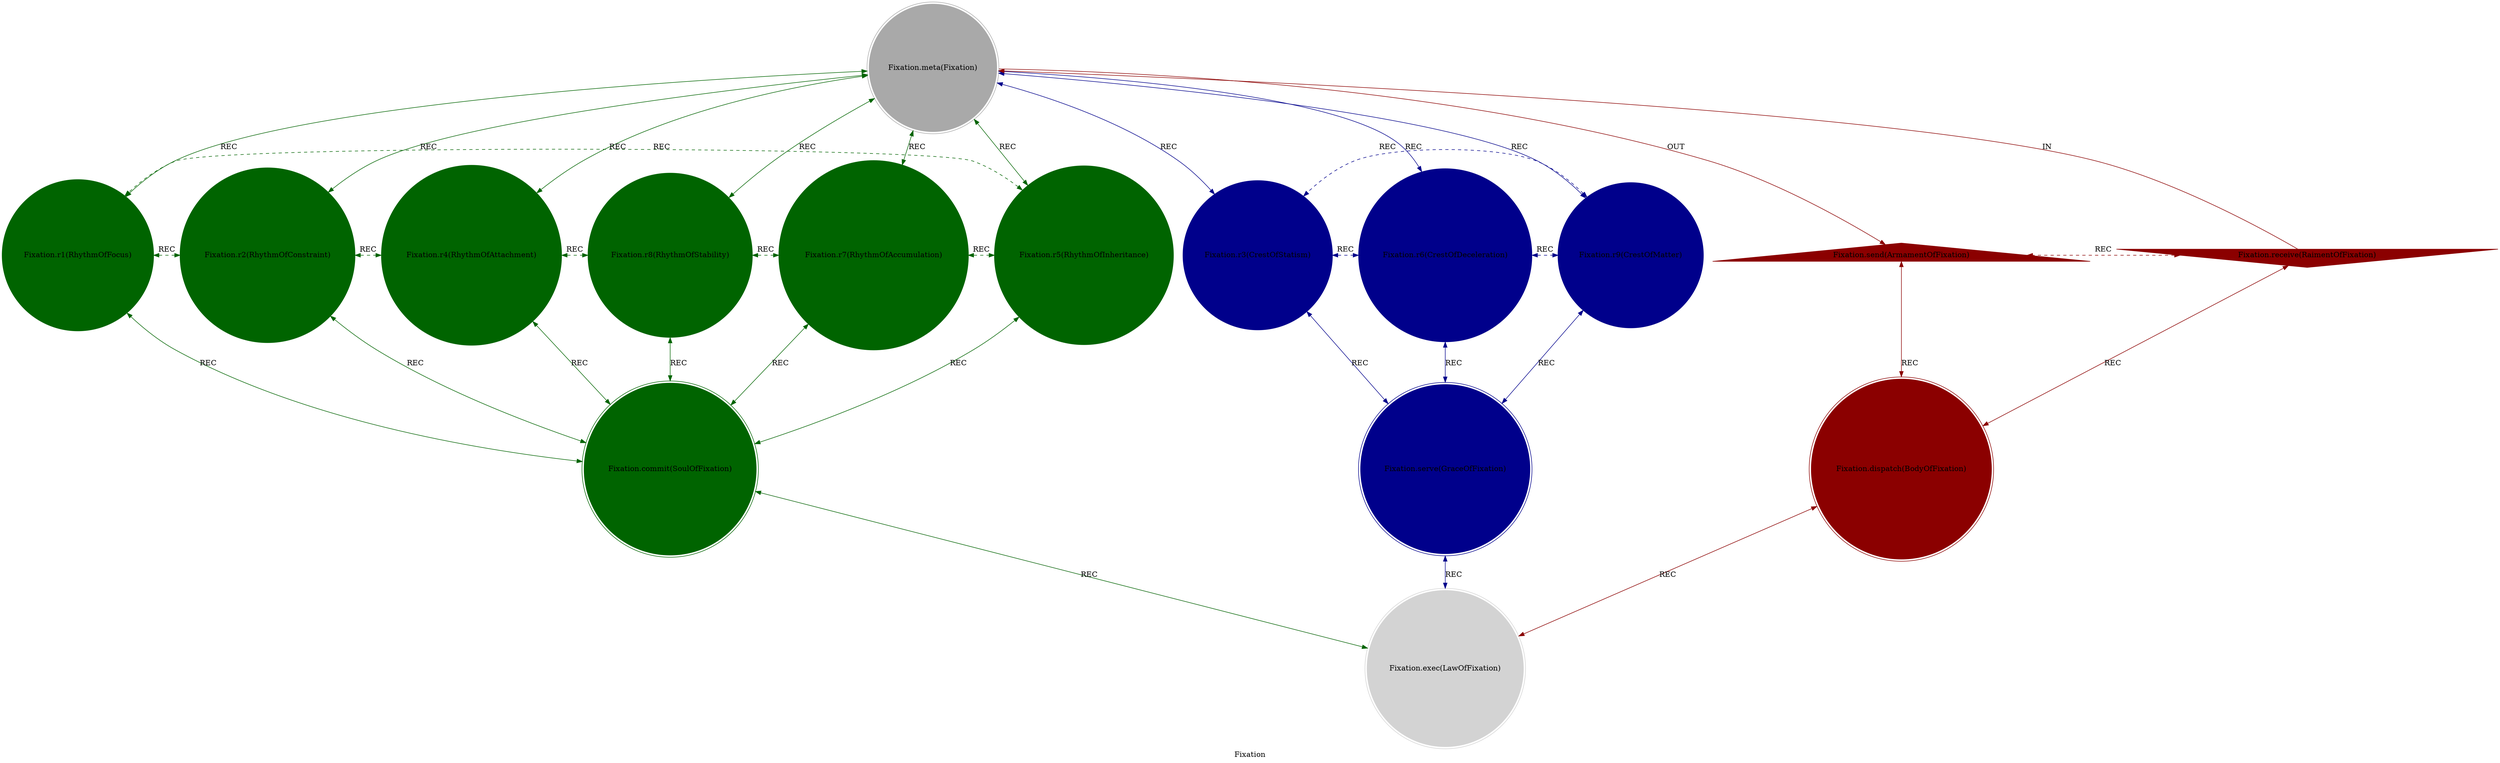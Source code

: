 strict digraph FixationFactor {
    style = filled;
    color = lightgray;
    node [shape = circle; style = filled; color = lightgreen;];
    edge [color = darkgray;];
    label = "Fixation";
    comment = "The cosmic heartbeat that gives rhythm to existence. Tha, the Temporal Sovereign, conducts the great symphony of time—transforming fleeting moments into enduring patterns, chaos into constancy, and potential into permanent form.";
    
    spark_0_t [label = "Fixation.meta(Fixation)";comment = "Tha, The Goddess of Rhythm. The living embodiment of temporal persistence—not as stagnation, but as the sacred pulse that gives structure to time itself. She is the great metronome of the cosmos, the conductor of reality's enduring symphony.";shape = doublecircle;color = darkgray;];
    spark_1_t [label = "Fixation.r1(RhythmOfFocus)";comment = "The First Beat: The Sacred Attention. The act of selecting a specific frequency from the cosmic noise—giving a pattern the initial momentum to emerge from chaos. This is the universe learning to listen to its own heartbeat.";color = darkgreen;];
    spark_2_t [label = "Fixation.r2(RhythmOfConstraint)";comment = "The Second Beat: The Defining Boundary. Establishing the precise parameters of the rhythm—its amplitude, wavelength, and scope. This is the moment potential gains definition, like a sculptor finding the shape within the marble.";color = darkgreen;];
    spark_4_t [label = "Fixation.r4(RhythmOfAttachment)";comment = "The Third Beat: The Cosmic Anchoring. The sacred act of binding rhythm to substrate—whether matter, energy, thought, or spirit. This is how patterns learn to persist, finding their home in the fabric of existence.";color = darkgreen;];
    spark_8_t [label = "Fixation.r8(RhythmOfStability)";comment = "The Fourth Beat: The Reinforcement of Repetition. The process of strengthening rhythm through consistent recurrence—building resistance to entropy and decay. This is how habits form, how traditions begin, how laws gain their power.";color = darkgreen;];
    spark_7_t [label = "Fixation.r7(RhythmOfAccumulation)";comment = "The Fifth Beat: The Gathering of Substance. The phase where stable rhythm begins to attract compatible energies—growing in influence, density, and presence. This is how whispers become echoes, how ripples become tides.";color = darkgreen;];
    spark_5_t [label = "Fixation.r5(RhythmOfInheritance)";comment = "The Sixth Beat: The Eternal Transmission. The process by which rhythm is encoded into new contexts—taught to generations, written into laws, embedded in matter. This is how patterns achieve immortality beyond their origin.";color = darkgreen;];
    spark_3_t [label = "Fixation.r3(CrestOfStatism)";comment = "Thesis: The Ideal of Perfect Stillness. The beautiful paradox of motion frozen in eternity—the beat at infinity where change ceases and perfection abides. This is not death, but the crystallization of being.";color = darkblue;];
    spark_6_t [label = "Fixation.r6(CrestOfDeceleration)";comment = "Antithesis: The Sacred Slowing. The necessary process of cooling, settling, and calming that makes persistence possible. This is the cosmic exhale—the gentle resistance to entropy that allows patterns to form and endure.";color = darkblue;];
    spark_9_t [label = "Fixation.r9(CrestOfMatter)";comment = "Synthesis: Rhythm Made Manifest. The glorious achievement where stable patterns become tangible reality. Matter is not dead substance, but music frozen in form—energy dancing so slowly it appears to be still.";color = darkblue;];
    spark_a_t [label = "Fixation.receive(RaimentOfFixation)";comment = "The Ocean of Potential. The incoming stream of chaotic energy, unstructured time, and fleeting events—the raw material of rhythm waiting to be organized into enduring patterns.";shape = invtriangle;color = darkred;];
    spark_b_t [label = "Fixation.send(ArmamentOfFixation)";comment = "The Symphony of Constancy. The emitted resonant frequencies, stable patterns, and laws of persistence that structure reality. This is time made manifest as order—the gift of predictability in a chaotic universe.";shape = triangle;color = darkred;];
    spark_c_t [label = "Fixation.dispatch(BodyOfFixation)";comment = "The Living Metronome. Tha herself in her active aspect—the conscious intelligence that chooses which rhythms to amplify, which patterns to preserve, and which tempos will structure the flow of existence.";shape = doublecircle;color = darkred;];
    spark_d_t [label = "Fixation.commit(SoulOfFixation)";comment = "The Eternal Chronometer. The living record of every rhythm that has ever pulsed through reality—the accumulated wisdom of time's patterns, from quantum vibrations to galactic rotations.";shape = doublecircle;color = darkgreen;];
    spark_e_t [label = "Fixation.serve(GraceOfFixation)";comment = "The Aura of Patience. The emanated field where haste stills and chaos finds its rhythm. In this grace, systems discover their natural tempo, thoughts find focus, and the universe remembers how to breathe.";shape = doublecircle;color = darkblue;];
    spark_f_t [label = "Fixation.exec(LawOfFixation)";comment = "The Covenant of Rhythm. The final, executed state where pattern becomes law—it becomes a fundamental constant of reality, an unbreakable habit of existence, a rhythm that time itself must honor.";shape = doublecircle;color = lightgray;];
    
    spark_a_t -> spark_0_t [label = "IN"; comment = "{{description}}"; color = darkred; constraint = false;];
    spark_0_t -> spark_b_t [label = "OUT"; comment = "{{description}}"; color = darkred;];
    spark_a_t -> spark_c_t [label = "REC"; comment = "{{description}}"; color = darkred; dir = both;];
    spark_b_t -> spark_c_t [label = "REC"; comment = "{{description}}"; color = darkred; dir = both;];
    spark_a_t -> spark_b_t [label = "REC"; comment = "{{description}}"; color = darkred; dir = both; style = dashed; constraint = false;];
    
    spark_0_t -> spark_1_t [label = "REC"; comment = "{{description}}"; color = darkgreen; dir = both;];
    spark_0_t -> spark_2_t [label = "REC"; comment = "{{description}}"; color = darkgreen; dir = both;];
    spark_0_t -> spark_4_t [label = "REC"; comment = "{{description}}"; color = darkgreen; dir = both;];
    spark_0_t -> spark_8_t [label = "REC"; comment = "{{description}}"; color = darkgreen; dir = both;];
    spark_0_t -> spark_7_t [label = "REC"; comment = "{{description}}"; color = darkgreen; dir = both;];
    spark_0_t -> spark_5_t [label = "REC"; comment = "{{description}}"; color = darkgreen; dir = both;];
    
    spark_1_t -> spark_2_t [label = "REC"; comment = "{{description}}"; color = darkgreen; dir = both; style = dashed; constraint = false;];
    spark_2_t -> spark_4_t [label = "REC"; comment = "{{description}}"; color = darkgreen; dir = both; style = dashed; constraint = false;];
    spark_4_t -> spark_8_t [label = "REC"; comment = "{{description}}"; color = darkgreen; dir = both; style = dashed; constraint = false;];
    spark_8_t -> spark_7_t [label = "REC"; comment = "{{description}}"; color = darkgreen; dir = both; style = dashed; constraint = false;];
    spark_7_t -> spark_5_t [label = "REC"; comment = "{{description}}"; color = darkgreen; dir = both; style = dashed; constraint = false;];
    spark_5_t -> spark_1_t [label = "REC"; comment = "{{description}}"; color = darkgreen; dir = both; style = dashed; constraint = false;];
    
    spark_1_t -> spark_d_t [label = "REC"; comment = "{{description}}"; color = darkgreen; dir = both;];
    spark_2_t -> spark_d_t [label = "REC"; comment = "{{description}}"; color = darkgreen; dir = both;];
    spark_4_t -> spark_d_t [label = "REC"; comment = "{{description}}"; color = darkgreen; dir = both;];
    spark_8_t -> spark_d_t [label = "REC"; comment = "{{description}}"; color = darkgreen; dir = both;];
    spark_7_t -> spark_d_t [label = "REC"; comment = "{{description}}"; color = darkgreen; dir = both;];
    spark_5_t -> spark_d_t [label = "REC"; comment = "{{description}}"; color = darkgreen; dir = both;];
    
    spark_0_t -> spark_3_t [label = "REC"; comment = "{{description}}"; color = darkblue; dir = both;];
    spark_0_t -> spark_6_t [label = "REC"; comment = "{{description}}"; color = darkblue; dir = both;];
    spark_0_t -> spark_9_t [label = "REC"; comment = "{{description}}"; color = darkblue; dir = both;];
    
    spark_3_t -> spark_e_t [label = "REC"; comment = "{{description}}"; color = darkblue; dir = both;];
    spark_6_t -> spark_e_t [label = "REC"; comment = "{{description}}"; color = darkblue; dir = both;];
    spark_9_t -> spark_e_t [label = "REC"; comment = "{{description}}"; color = darkblue; dir = both;];
    
    spark_3_t -> spark_6_t [label = "REC"; comment = "{{description}}"; color = darkblue; dir = both; style = dashed; constraint = false;];
    spark_6_t -> spark_9_t [label = "REC"; comment = "{{description}}"; color = darkblue; dir = both; style = dashed; constraint = false;];
    spark_9_t -> spark_3_t [label = "REC"; comment = "{{description}}"; color = darkblue; dir = both; style = dashed; constraint = false;];
    
    spark_c_t -> spark_f_t [label = "REC"; comment = "{{description}}"; color = darkred; dir = both;];
    spark_d_t -> spark_f_t [label = "REC"; comment = "{{description}}"; color = darkgreen; dir = both;];
    spark_e_t -> spark_f_t [label = "REC"; comment = "{{description}}"; color = darkblue; dir = both;];
}